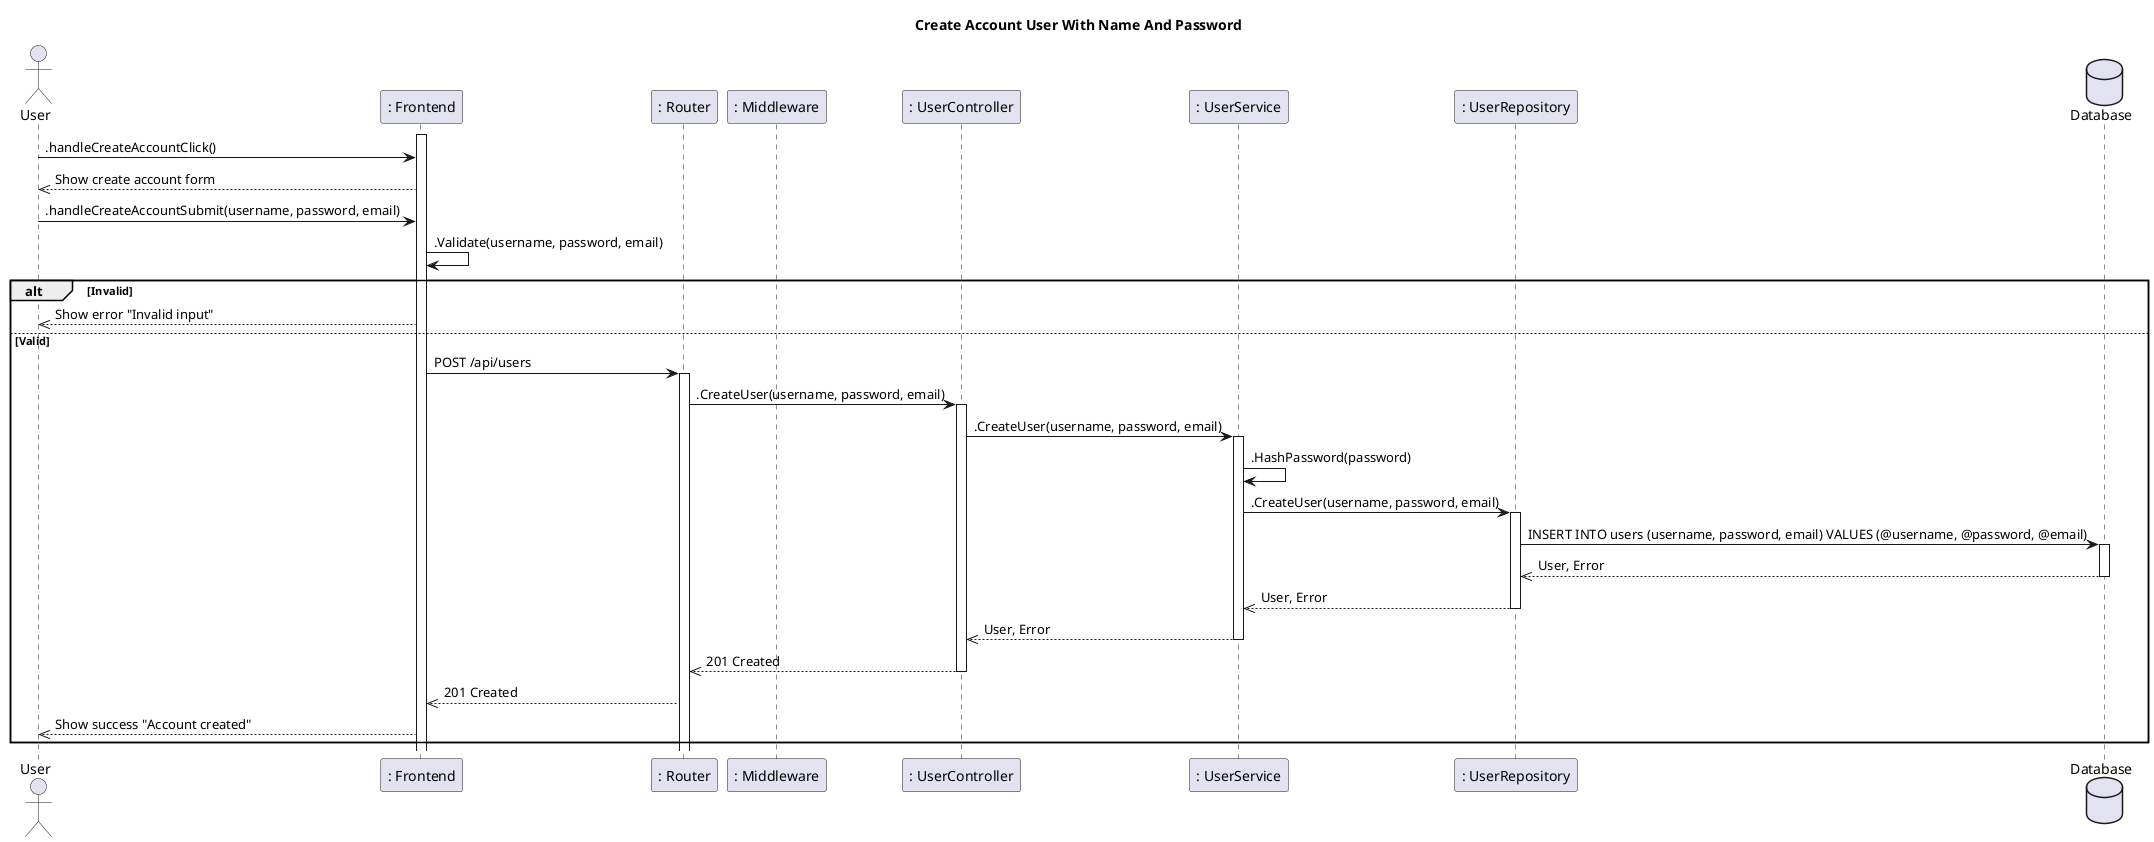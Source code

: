 @startuml SequenceDiagram
title Create Account User With Name And Password

actor User
participant ": Frontend" as Frontend
participant ": Router" as Router
participant ": Middleware" as Middleware

participant ": UserController" as Controller
participant ": UserService" as Service
participant ": UserRepository" as Repository


database Database
activate Frontend

User -> Frontend: .handleCreateAccountClick()
Frontend -->> User: Show create account form

User -> Frontend: .handleCreateAccountSubmit(username, password, email)
Frontend -> Frontend: .Validate(username, password, email)
alt Invalid
  Frontend -->> User: Show error "Invalid input"
else Valid
  Frontend -> Router: POST /api/users
  activate Router

  Router -> Controller: .CreateUser(username, password, email)
  activate Controller
  Controller -> Service: .CreateUser(username, password, email)
  activate Service
  Service -> Service: .HashPassword(password)
  Service -> Repository: .CreateUser(username, password, email)
  activate Repository
  Repository -> Database: INSERT INTO users (username, password, email) VALUES (@username, @password, @email)
  activate Database
  Database -->> Repository: User, Error
  deactivate Database
  Repository -->> Service: User, Error
  deactivate Repository
  Service -->> Controller: User, Error
  deactivate Service
  Controller -->> Router: 201 Created
  deactivate Controller
  Router -->> Frontend: 201 Created
  Frontend -->> User: Show success "Account created"
end
@enduml